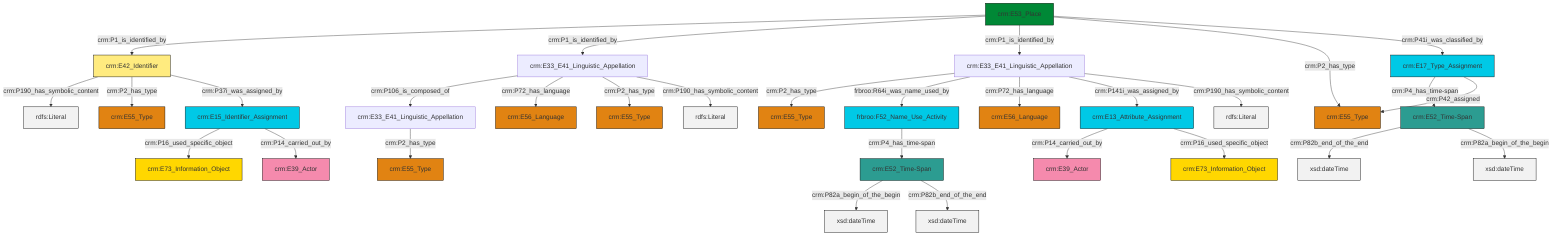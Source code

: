 graph TD
classDef Literal fill:#f2f2f2,stroke:#000000;
classDef CRM_Entity fill:#FFFFFF,stroke:#000000;
classDef Temporal_Entity fill:#00C9E6, stroke:#000000;
classDef Type fill:#E18312, stroke:#000000;
classDef Time-Span fill:#2C9C91, stroke:#000000;
classDef Appellation fill:#FFEB7F, stroke:#000000;
classDef Place fill:#008836, stroke:#000000;
classDef Persistent_Item fill:#B266B2, stroke:#000000;
classDef Conceptual_Object fill:#FFD700, stroke:#000000;
classDef Physical_Thing fill:#D2B48C, stroke:#000000;
classDef Actor fill:#f58aad, stroke:#000000;
classDef PC_Classes fill:#4ce600, stroke:#000000;
classDef Multi fill:#cccccc,stroke:#000000;

2["crm:E33_E41_Linguistic_Appellation"]:::Default -->|crm:P106_is_composed_of| 3["crm:E33_E41_Linguistic_Appellation"]:::Default
6["crm:E33_E41_Linguistic_Appellation"]:::Default -->|crm:P2_has_type| 7["crm:E55_Type"]:::Type
8["crm:E53_Place"]:::Place -->|crm:P1_is_identified_by| 4["crm:E42_Identifier"]:::Appellation
15["crm:E52_Time-Span"]:::Time-Span -->|crm:P82a_begin_of_the_begin| 16[xsd:dateTime]:::Literal
2["crm:E33_E41_Linguistic_Appellation"]:::Default -->|crm:P72_has_language| 21["crm:E56_Language"]:::Type
8["crm:E53_Place"]:::Place -->|crm:P1_is_identified_by| 2["crm:E33_E41_Linguistic_Appellation"]:::Default
22["crm:E52_Time-Span"]:::Time-Span -->|crm:P82b_end_of_the_end| 23[xsd:dateTime]:::Literal
4["crm:E42_Identifier"]:::Appellation -->|crm:P190_has_symbolic_content| 26[rdfs:Literal]:::Literal
2["crm:E33_E41_Linguistic_Appellation"]:::Default -->|crm:P2_has_type| 27["crm:E55_Type"]:::Type
3["crm:E33_E41_Linguistic_Appellation"]:::Default -->|crm:P2_has_type| 17["crm:E55_Type"]:::Type
10["crm:E17_Type_Assignment"]:::Temporal_Entity -->|crm:P4_has_time-span| 22["crm:E52_Time-Span"]:::Time-Span
15["crm:E52_Time-Span"]:::Time-Span -->|crm:P82b_end_of_the_end| 28[xsd:dateTime]:::Literal
8["crm:E53_Place"]:::Place -->|crm:P1_is_identified_by| 6["crm:E33_E41_Linguistic_Appellation"]:::Default
0["crm:E15_Identifier_Assignment"]:::Temporal_Entity -->|crm:P16_used_specific_object| 13["crm:E73_Information_Object"]:::Conceptual_Object
6["crm:E33_E41_Linguistic_Appellation"]:::Default -->|frbroo:R64i_was_name_used_by| 29["frbroo:F52_Name_Use_Activity"]:::Temporal_Entity
24["crm:E13_Attribute_Assignment"]:::Temporal_Entity -->|crm:P14_carried_out_by| 33["crm:E39_Actor"]:::Actor
10["crm:E17_Type_Assignment"]:::Temporal_Entity -->|crm:P42_assigned| 19["crm:E55_Type"]:::Type
0["crm:E15_Identifier_Assignment"]:::Temporal_Entity -->|crm:P14_carried_out_by| 34["crm:E39_Actor"]:::Actor
6["crm:E33_E41_Linguistic_Appellation"]:::Default -->|crm:P72_has_language| 35["crm:E56_Language"]:::Type
6["crm:E33_E41_Linguistic_Appellation"]:::Default -->|crm:P141i_was_assigned_by| 24["crm:E13_Attribute_Assignment"]:::Temporal_Entity
22["crm:E52_Time-Span"]:::Time-Span -->|crm:P82a_begin_of_the_begin| 39[xsd:dateTime]:::Literal
29["frbroo:F52_Name_Use_Activity"]:::Temporal_Entity -->|crm:P4_has_time-span| 15["crm:E52_Time-Span"]:::Time-Span
2["crm:E33_E41_Linguistic_Appellation"]:::Default -->|crm:P190_has_symbolic_content| 42[rdfs:Literal]:::Literal
8["crm:E53_Place"]:::Place -->|crm:P2_has_type| 19["crm:E55_Type"]:::Type
4["crm:E42_Identifier"]:::Appellation -->|crm:P2_has_type| 37["crm:E55_Type"]:::Type
6["crm:E33_E41_Linguistic_Appellation"]:::Default -->|crm:P190_has_symbolic_content| 47[rdfs:Literal]:::Literal
8["crm:E53_Place"]:::Place -->|crm:P41i_was_classified_by| 10["crm:E17_Type_Assignment"]:::Temporal_Entity
4["crm:E42_Identifier"]:::Appellation -->|crm:P37i_was_assigned_by| 0["crm:E15_Identifier_Assignment"]:::Temporal_Entity
24["crm:E13_Attribute_Assignment"]:::Temporal_Entity -->|crm:P16_used_specific_object| 30["crm:E73_Information_Object"]:::Conceptual_Object